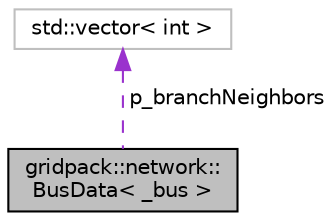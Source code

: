 digraph "gridpack::network::BusData&lt; _bus &gt;"
{
  edge [fontname="Helvetica",fontsize="10",labelfontname="Helvetica",labelfontsize="10"];
  node [fontname="Helvetica",fontsize="10",shape=record];
  Node1 [label="gridpack::network::\lBusData\< _bus \>",height=0.2,width=0.4,color="black", fillcolor="grey75", style="filled" fontcolor="black"];
  Node2 -> Node1 [dir="back",color="darkorchid3",fontsize="10",style="dashed",label=" p_branchNeighbors" ,fontname="Helvetica"];
  Node2 [label="std::vector\< int \>",height=0.2,width=0.4,color="grey75", fillcolor="white", style="filled"];
}
